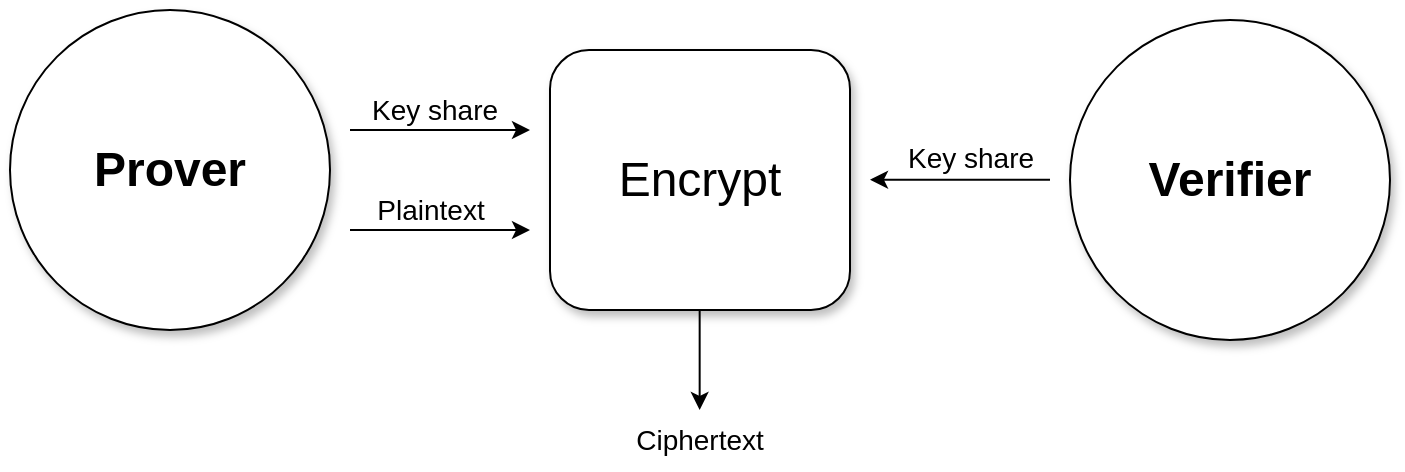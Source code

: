 <mxfile version="20.2.3" type="device" pages="2"><diagram id="cXJQAhfcsM0mhUN3nRq7" name="encryption"><mxGraphModel dx="1312" dy="783" grid="1" gridSize="10" guides="1" tooltips="1" connect="1" arrows="1" fold="1" page="1" pageScale="1" pageWidth="4681" pageHeight="3300" math="0" shadow="0"><root><mxCell id="0"/><mxCell id="1" parent="0"/><mxCell id="quFT6Ogx9gCcxKmn0Dn--1" value="&lt;font style=&quot;font-size: 24px;&quot;&gt;Prover&lt;/font&gt;" style="ellipse;whiteSpace=wrap;html=1;aspect=fixed;fontStyle=1;fontFamily=Helvetica;shadow=1;" parent="1" vertex="1"><mxGeometry x="1000" y="580" width="160" height="160" as="geometry"/></mxCell><mxCell id="quFT6Ogx9gCcxKmn0Dn--2" value="&lt;font style=&quot;font-size: 24px;&quot;&gt;Verifier&lt;/font&gt;" style="ellipse;whiteSpace=wrap;html=1;aspect=fixed;fontStyle=1;fontFamily=Helvetica;shadow=1;" parent="1" vertex="1"><mxGeometry x="1530" y="585" width="160" height="160" as="geometry"/></mxCell><mxCell id="quFT6Ogx9gCcxKmn0Dn--3" value="Encrypt" style="rounded=1;whiteSpace=wrap;html=1;fontFamily=Helvetica;fontSize=24;shadow=1;" parent="1" vertex="1"><mxGeometry x="1270" y="600" width="150" height="130" as="geometry"/></mxCell><mxCell id="quFT6Ogx9gCcxKmn0Dn--4" value="" style="endArrow=classic;html=1;rounded=0;fontFamily=Helvetica;fontSize=24;" parent="1" edge="1"><mxGeometry width="50" height="50" relative="1" as="geometry"><mxPoint x="1170" y="640" as="sourcePoint"/><mxPoint x="1260" y="640" as="targetPoint"/></mxGeometry></mxCell><mxCell id="quFT6Ogx9gCcxKmn0Dn--5" value="&lt;font style=&quot;font-size: 14px;&quot;&gt;Key share&lt;/font&gt;" style="edgeLabel;html=1;align=center;verticalAlign=middle;resizable=0;points=[];fontSize=14;fontFamily=Helvetica;" parent="quFT6Ogx9gCcxKmn0Dn--4" vertex="1" connectable="0"><mxGeometry x="-0.074" y="-1" relative="1" as="geometry"><mxPoint y="-11" as="offset"/></mxGeometry></mxCell><mxCell id="quFT6Ogx9gCcxKmn0Dn--6" value="" style="endArrow=classic;html=1;rounded=0;fontFamily=Helvetica;fontSize=24;" parent="1" edge="1"><mxGeometry width="50" height="50" relative="1" as="geometry"><mxPoint x="1170" y="690" as="sourcePoint"/><mxPoint x="1260" y="690" as="targetPoint"/></mxGeometry></mxCell><mxCell id="quFT6Ogx9gCcxKmn0Dn--7" value="Plaintext" style="edgeLabel;html=1;align=center;verticalAlign=middle;resizable=0;points=[];fontSize=14;fontFamily=Helvetica;" parent="quFT6Ogx9gCcxKmn0Dn--6" vertex="1" connectable="0"><mxGeometry x="0.244" relative="1" as="geometry"><mxPoint x="-16" y="-10" as="offset"/></mxGeometry></mxCell><mxCell id="quFT6Ogx9gCcxKmn0Dn--8" value="" style="endArrow=none;html=1;rounded=0;fontFamily=Helvetica;fontSize=24;startArrow=classic;startFill=1;endFill=0;" parent="1" edge="1"><mxGeometry width="50" height="50" relative="1" as="geometry"><mxPoint x="1430" y="664.83" as="sourcePoint"/><mxPoint x="1520" y="664.83" as="targetPoint"/></mxGeometry></mxCell><mxCell id="quFT6Ogx9gCcxKmn0Dn--9" value="&lt;font style=&quot;font-size: 14px;&quot;&gt;Key share&lt;/font&gt;" style="edgeLabel;html=1;align=center;verticalAlign=middle;resizable=0;points=[];fontSize=14;fontFamily=Helvetica;" parent="quFT6Ogx9gCcxKmn0Dn--8" vertex="1" connectable="0"><mxGeometry x="-0.074" y="-1" relative="1" as="geometry"><mxPoint x="8" y="-12" as="offset"/></mxGeometry></mxCell><mxCell id="quFT6Ogx9gCcxKmn0Dn--11" value="" style="endArrow=classic;html=1;rounded=0;fontFamily=Helvetica;fontSize=14;" parent="1" edge="1"><mxGeometry width="50" height="50" relative="1" as="geometry"><mxPoint x="1344.83" y="730" as="sourcePoint"/><mxPoint x="1344.83" y="780" as="targetPoint"/><Array as="points"><mxPoint x="1344.83" y="760"/></Array></mxGeometry></mxCell><mxCell id="quFT6Ogx9gCcxKmn0Dn--12" value="Ciphertext" style="text;html=1;strokeColor=none;fillColor=none;align=center;verticalAlign=middle;whiteSpace=wrap;rounded=0;fontFamily=Helvetica;fontSize=14;" parent="1" vertex="1"><mxGeometry x="1315" y="780" width="60" height="30" as="geometry"/></mxCell></root></mxGraphModel></diagram><diagram id="ibZt9Yd9wpwoR1g8O56q" name="decryption"><mxGraphModel dx="1312" dy="783" grid="1" gridSize="10" guides="1" tooltips="1" connect="1" arrows="1" fold="1" page="1" pageScale="1" pageWidth="4681" pageHeight="3300" math="0" shadow="0"><root><mxCell id="0"/><mxCell id="1" parent="0"/><mxCell id="c8ypUVYUqoRt-tpmLV42-1" value="&lt;font style=&quot;font-size: 24px;&quot;&gt;Prover&lt;/font&gt;" style="ellipse;whiteSpace=wrap;html=1;aspect=fixed;fontStyle=1;fontFamily=Helvetica;shadow=1;" parent="1" vertex="1"><mxGeometry x="1000" y="580" width="160" height="160" as="geometry"/></mxCell><mxCell id="c8ypUVYUqoRt-tpmLV42-2" value="&lt;font style=&quot;font-size: 24px;&quot;&gt;Verifier&lt;/font&gt;" style="ellipse;whiteSpace=wrap;html=1;aspect=fixed;fontStyle=1;fontFamily=Helvetica;shadow=1;" parent="1" vertex="1"><mxGeometry x="1530" y="585" width="160" height="160" as="geometry"/></mxCell><mxCell id="c8ypUVYUqoRt-tpmLV42-3" value="Decrypt" style="rounded=1;whiteSpace=wrap;html=1;fontFamily=Helvetica;fontSize=24;shadow=1;" parent="1" vertex="1"><mxGeometry x="1270" y="600" width="150" height="130" as="geometry"/></mxCell><mxCell id="c8ypUVYUqoRt-tpmLV42-4" value="" style="endArrow=classic;html=1;rounded=0;fontFamily=Helvetica;fontSize=24;" parent="1" edge="1"><mxGeometry width="50" height="50" relative="1" as="geometry"><mxPoint x="1170" y="640" as="sourcePoint"/><mxPoint x="1260" y="640" as="targetPoint"/></mxGeometry></mxCell><mxCell id="c8ypUVYUqoRt-tpmLV42-5" value="&lt;font style=&quot;font-size: 14px;&quot;&gt;Key share&lt;/font&gt;" style="edgeLabel;html=1;align=center;verticalAlign=middle;resizable=0;points=[];fontSize=14;fontFamily=Helvetica;" parent="c8ypUVYUqoRt-tpmLV42-4" vertex="1" connectable="0"><mxGeometry x="-0.074" y="-1" relative="1" as="geometry"><mxPoint y="-11" as="offset"/></mxGeometry></mxCell><mxCell id="c8ypUVYUqoRt-tpmLV42-6" value="" style="endArrow=none;html=1;rounded=0;fontFamily=Helvetica;fontSize=24;startArrow=classic;startFill=1;endFill=0;" parent="1" edge="1"><mxGeometry width="50" height="50" relative="1" as="geometry"><mxPoint x="1344.8" y="600" as="sourcePoint"/><mxPoint x="1345" y="570" as="targetPoint"/></mxGeometry></mxCell><mxCell id="c8ypUVYUqoRt-tpmLV42-7" value="Ciphertext" style="edgeLabel;html=1;align=center;verticalAlign=middle;resizable=0;points=[];fontSize=14;fontFamily=Helvetica;" parent="c8ypUVYUqoRt-tpmLV42-6" vertex="1" connectable="0"><mxGeometry x="0.244" relative="1" as="geometry"><mxPoint y="-21" as="offset"/></mxGeometry></mxCell><mxCell id="c8ypUVYUqoRt-tpmLV42-8" value="" style="endArrow=none;html=1;rounded=0;fontFamily=Helvetica;fontSize=24;startArrow=classic;startFill=1;endFill=0;" parent="1" edge="1"><mxGeometry width="50" height="50" relative="1" as="geometry"><mxPoint x="1430" y="664.8" as="sourcePoint"/><mxPoint x="1520" y="664.8" as="targetPoint"/></mxGeometry></mxCell><mxCell id="c8ypUVYUqoRt-tpmLV42-9" value="&lt;font style=&quot;font-size: 14px;&quot;&gt;Key share&lt;/font&gt;" style="edgeLabel;html=1;align=center;verticalAlign=middle;resizable=0;points=[];fontSize=14;fontFamily=Helvetica;" parent="c8ypUVYUqoRt-tpmLV42-8" vertex="1" connectable="0"><mxGeometry x="-0.074" y="-1" relative="1" as="geometry"><mxPoint x="9" y="-12" as="offset"/></mxGeometry></mxCell><mxCell id="KYIjpXrmKAic1yDyEJJj-1" value="" style="endArrow=none;html=1;rounded=0;fontFamily=Helvetica;fontSize=24;startArrow=classic;startFill=1;endFill=0;" parent="1" edge="1"><mxGeometry width="50" height="50" relative="1" as="geometry"><mxPoint x="1170" y="690" as="sourcePoint"/><mxPoint x="1260" y="690" as="targetPoint"/></mxGeometry></mxCell><mxCell id="KYIjpXrmKAic1yDyEJJj-2" value="Plaintext" style="edgeLabel;html=1;align=center;verticalAlign=middle;resizable=0;points=[];fontSize=14;fontFamily=Helvetica;" parent="KYIjpXrmKAic1yDyEJJj-1" vertex="1" connectable="0"><mxGeometry x="0.244" relative="1" as="geometry"><mxPoint x="-6" y="-10" as="offset"/></mxGeometry></mxCell></root></mxGraphModel></diagram></mxfile>